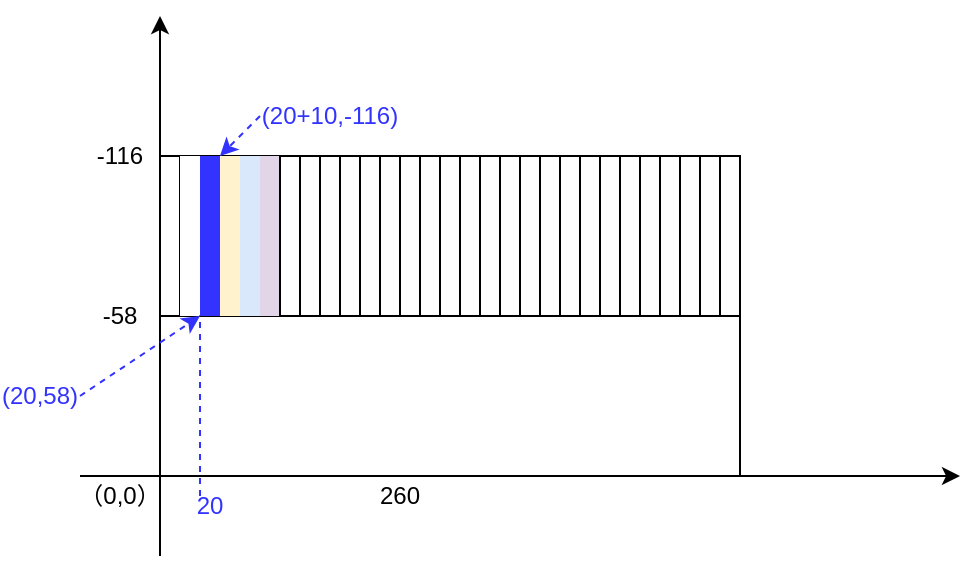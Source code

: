 <mxfile version="12.9.13" type="device"><diagram id="yvAvPv8TgoEXyG15fH14" name="第 1 页"><mxGraphModel dx="434" dy="338" grid="1" gridSize="10" guides="1" tooltips="1" connect="1" arrows="1" fold="1" page="1" pageScale="1" pageWidth="827" pageHeight="1169" math="0" shadow="0"><root><mxCell id="0"/><mxCell id="1" parent="0"/><mxCell id="OQoDck1f0bhI5DXhLNjm-1" value="" style="rounded=0;whiteSpace=wrap;html=1;" parent="1" vertex="1"><mxGeometry x="360" y="240" width="290" height="80" as="geometry"/></mxCell><mxCell id="OQoDck1f0bhI5DXhLNjm-2" value="" style="rounded=0;whiteSpace=wrap;html=1;" parent="1" vertex="1"><mxGeometry x="360" y="320" width="290" height="80" as="geometry"/></mxCell><mxCell id="OQoDck1f0bhI5DXhLNjm-3" value="" style="endArrow=classic;html=1;" parent="1" edge="1"><mxGeometry width="50" height="50" relative="1" as="geometry"><mxPoint x="360" y="440" as="sourcePoint"/><mxPoint x="360" y="170" as="targetPoint"/></mxGeometry></mxCell><mxCell id="OQoDck1f0bhI5DXhLNjm-4" value="" style="endArrow=classic;html=1;" parent="1" edge="1"><mxGeometry width="50" height="50" relative="1" as="geometry"><mxPoint x="320" y="400" as="sourcePoint"/><mxPoint x="760" y="400" as="targetPoint"/></mxGeometry></mxCell><mxCell id="OQoDck1f0bhI5DXhLNjm-5" value="-58" style="text;html=1;strokeColor=none;fillColor=none;align=center;verticalAlign=middle;whiteSpace=wrap;rounded=0;" parent="1" vertex="1"><mxGeometry x="320" y="310" width="40" height="20" as="geometry"/></mxCell><mxCell id="OQoDck1f0bhI5DXhLNjm-6" value="-116" style="text;html=1;strokeColor=none;fillColor=none;align=center;verticalAlign=middle;whiteSpace=wrap;rounded=0;" parent="1" vertex="1"><mxGeometry x="320" y="230" width="40" height="20" as="geometry"/></mxCell><mxCell id="OQoDck1f0bhI5DXhLNjm-7" value="（0,0）" style="text;html=1;strokeColor=none;fillColor=none;align=center;verticalAlign=middle;whiteSpace=wrap;rounded=0;" parent="1" vertex="1"><mxGeometry x="320" y="400" width="40" height="20" as="geometry"/></mxCell><mxCell id="OQoDck1f0bhI5DXhLNjm-8" value="260" style="text;html=1;strokeColor=none;fillColor=none;align=center;verticalAlign=middle;whiteSpace=wrap;rounded=0;" parent="1" vertex="1"><mxGeometry x="460" y="400" width="40" height="20" as="geometry"/></mxCell><mxCell id="OQoDck1f0bhI5DXhLNjm-9" value="" style="rounded=0;whiteSpace=wrap;html=1;" parent="1" vertex="1"><mxGeometry x="360" y="240" width="10" height="80" as="geometry"/></mxCell><mxCell id="OQoDck1f0bhI5DXhLNjm-10" value="" style="rounded=0;whiteSpace=wrap;html=1;strokeColor=none;" parent="1" vertex="1"><mxGeometry x="370" y="240" width="10" height="80" as="geometry"/></mxCell><mxCell id="OQoDck1f0bhI5DXhLNjm-11" value="" style="rounded=0;whiteSpace=wrap;html=1;strokeColor=none;fillColor=#3333FF;" parent="1" vertex="1"><mxGeometry x="380" y="240" width="10" height="80" as="geometry"/></mxCell><mxCell id="OQoDck1f0bhI5DXhLNjm-12" value="" style="rounded=0;whiteSpace=wrap;html=1;strokeColor=none;fillColor=#fff2cc;" parent="1" vertex="1"><mxGeometry x="390" y="240" width="10" height="80" as="geometry"/></mxCell><mxCell id="OQoDck1f0bhI5DXhLNjm-13" value="" style="rounded=0;whiteSpace=wrap;html=1;fillColor=#dae8fc;strokeColor=none;" parent="1" vertex="1"><mxGeometry x="400" y="240" width="10" height="80" as="geometry"/></mxCell><mxCell id="OQoDck1f0bhI5DXhLNjm-14" value="" style="rounded=0;whiteSpace=wrap;html=1;strokeColor=none;fillColor=#e1d5e7;" parent="1" vertex="1"><mxGeometry x="410" y="240" width="10" height="80" as="geometry"/></mxCell><mxCell id="OQoDck1f0bhI5DXhLNjm-15" value="" style="rounded=0;whiteSpace=wrap;html=1;" parent="1" vertex="1"><mxGeometry x="420" y="240" width="10" height="80" as="geometry"/></mxCell><mxCell id="OQoDck1f0bhI5DXhLNjm-16" value="" style="rounded=0;whiteSpace=wrap;html=1;" parent="1" vertex="1"><mxGeometry x="430" y="240" width="10" height="80" as="geometry"/></mxCell><mxCell id="OQoDck1f0bhI5DXhLNjm-17" value="" style="rounded=0;whiteSpace=wrap;html=1;" parent="1" vertex="1"><mxGeometry x="440" y="240" width="10" height="80" as="geometry"/></mxCell><mxCell id="OQoDck1f0bhI5DXhLNjm-18" value="" style="rounded=0;whiteSpace=wrap;html=1;" parent="1" vertex="1"><mxGeometry x="450" y="240" width="10" height="80" as="geometry"/></mxCell><mxCell id="OQoDck1f0bhI5DXhLNjm-19" value="" style="rounded=0;whiteSpace=wrap;html=1;" parent="1" vertex="1"><mxGeometry x="460" y="240" width="10" height="80" as="geometry"/></mxCell><mxCell id="OQoDck1f0bhI5DXhLNjm-20" value="" style="rounded=0;whiteSpace=wrap;html=1;" parent="1" vertex="1"><mxGeometry x="470" y="240" width="10" height="80" as="geometry"/></mxCell><mxCell id="OQoDck1f0bhI5DXhLNjm-21" value="" style="rounded=0;whiteSpace=wrap;html=1;" parent="1" vertex="1"><mxGeometry x="480" y="240" width="10" height="80" as="geometry"/></mxCell><mxCell id="OQoDck1f0bhI5DXhLNjm-22" value="" style="rounded=0;whiteSpace=wrap;html=1;" parent="1" vertex="1"><mxGeometry x="490" y="240" width="10" height="80" as="geometry"/></mxCell><mxCell id="OQoDck1f0bhI5DXhLNjm-23" value="" style="rounded=0;whiteSpace=wrap;html=1;" parent="1" vertex="1"><mxGeometry x="500" y="240" width="10" height="80" as="geometry"/></mxCell><mxCell id="OQoDck1f0bhI5DXhLNjm-24" value="" style="rounded=0;whiteSpace=wrap;html=1;" parent="1" vertex="1"><mxGeometry x="510" y="240" width="10" height="80" as="geometry"/></mxCell><mxCell id="OQoDck1f0bhI5DXhLNjm-25" value="" style="rounded=0;whiteSpace=wrap;html=1;" parent="1" vertex="1"><mxGeometry x="520" y="240" width="10" height="80" as="geometry"/></mxCell><mxCell id="OQoDck1f0bhI5DXhLNjm-26" value="" style="rounded=0;whiteSpace=wrap;html=1;" parent="1" vertex="1"><mxGeometry x="530" y="240" width="10" height="80" as="geometry"/></mxCell><mxCell id="OQoDck1f0bhI5DXhLNjm-27" value="" style="rounded=0;whiteSpace=wrap;html=1;" parent="1" vertex="1"><mxGeometry x="540" y="240" width="10" height="80" as="geometry"/></mxCell><mxCell id="OQoDck1f0bhI5DXhLNjm-28" value="" style="rounded=0;whiteSpace=wrap;html=1;" parent="1" vertex="1"><mxGeometry x="550" y="240" width="10" height="80" as="geometry"/></mxCell><mxCell id="OQoDck1f0bhI5DXhLNjm-29" value="" style="rounded=0;whiteSpace=wrap;html=1;" parent="1" vertex="1"><mxGeometry x="560" y="240" width="10" height="80" as="geometry"/></mxCell><mxCell id="OQoDck1f0bhI5DXhLNjm-30" value="" style="rounded=0;whiteSpace=wrap;html=1;" parent="1" vertex="1"><mxGeometry x="570" y="240" width="10" height="80" as="geometry"/></mxCell><mxCell id="OQoDck1f0bhI5DXhLNjm-31" value="" style="rounded=0;whiteSpace=wrap;html=1;" parent="1" vertex="1"><mxGeometry x="580" y="240" width="10" height="80" as="geometry"/></mxCell><mxCell id="OQoDck1f0bhI5DXhLNjm-32" value="" style="rounded=0;whiteSpace=wrap;html=1;" parent="1" vertex="1"><mxGeometry x="590" y="240" width="10" height="80" as="geometry"/></mxCell><mxCell id="OQoDck1f0bhI5DXhLNjm-33" value="" style="rounded=0;whiteSpace=wrap;html=1;" parent="1" vertex="1"><mxGeometry x="600" y="240" width="10" height="80" as="geometry"/></mxCell><mxCell id="OQoDck1f0bhI5DXhLNjm-34" value="" style="rounded=0;whiteSpace=wrap;html=1;" parent="1" vertex="1"><mxGeometry x="610" y="240" width="10" height="80" as="geometry"/></mxCell><mxCell id="OQoDck1f0bhI5DXhLNjm-35" value="" style="rounded=0;whiteSpace=wrap;html=1;" parent="1" vertex="1"><mxGeometry x="620" y="240" width="10" height="80" as="geometry"/></mxCell><mxCell id="OQoDck1f0bhI5DXhLNjm-36" value="" style="rounded=0;whiteSpace=wrap;html=1;" parent="1" vertex="1"><mxGeometry x="630" y="240" width="10" height="80" as="geometry"/></mxCell><mxCell id="OQoDck1f0bhI5DXhLNjm-37" value="" style="rounded=0;whiteSpace=wrap;html=1;" parent="1" vertex="1"><mxGeometry x="640" y="240" width="10" height="80" as="geometry"/></mxCell><mxCell id="OQoDck1f0bhI5DXhLNjm-45" value="" style="endArrow=none;dashed=1;html=1;entryX=0.069;entryY=-0.004;entryDx=0;entryDy=0;entryPerimeter=0;strokeColor=#3333FF;" parent="1" target="OQoDck1f0bhI5DXhLNjm-2" edge="1"><mxGeometry width="50" height="50" relative="1" as="geometry"><mxPoint x="380" y="410" as="sourcePoint"/><mxPoint x="530" y="300" as="targetPoint"/></mxGeometry></mxCell><mxCell id="OQoDck1f0bhI5DXhLNjm-46" value="20" style="text;html=1;strokeColor=none;fillColor=none;align=center;verticalAlign=middle;whiteSpace=wrap;rounded=0;fontColor=#3333FF;" parent="1" vertex="1"><mxGeometry x="370" y="410" width="30" height="10" as="geometry"/></mxCell><mxCell id="OQoDck1f0bhI5DXhLNjm-47" value="" style="endArrow=classic;html=1;strokeColor=#3333FF;fontColor=#3333FF;dashed=1;" parent="1" edge="1"><mxGeometry width="50" height="50" relative="1" as="geometry"><mxPoint x="320" y="360" as="sourcePoint"/><mxPoint x="380" y="320" as="targetPoint"/></mxGeometry></mxCell><mxCell id="OQoDck1f0bhI5DXhLNjm-48" value="(20,58)" style="text;html=1;strokeColor=none;fillColor=none;align=center;verticalAlign=middle;whiteSpace=wrap;rounded=0;fontColor=#3333FF;" parent="1" vertex="1"><mxGeometry x="280" y="350" width="40" height="20" as="geometry"/></mxCell><mxCell id="OQoDck1f0bhI5DXhLNjm-49" value="" style="endArrow=classic;html=1;strokeColor=#3333FF;fontColor=#3333FF;entryX=1;entryY=0;entryDx=0;entryDy=0;dashed=1;rounded=0;" parent="1" target="OQoDck1f0bhI5DXhLNjm-11" edge="1"><mxGeometry width="50" height="50" relative="1" as="geometry"><mxPoint x="410" y="220" as="sourcePoint"/><mxPoint x="380" y="345" as="targetPoint"/></mxGeometry></mxCell><mxCell id="OQoDck1f0bhI5DXhLNjm-50" value="(20+10,-116)" style="text;html=1;strokeColor=none;fillColor=none;align=center;verticalAlign=middle;whiteSpace=wrap;rounded=0;fontColor=#3333FF;" parent="1" vertex="1"><mxGeometry x="425" y="210" width="40" height="20" as="geometry"/></mxCell></root></mxGraphModel></diagram></mxfile>